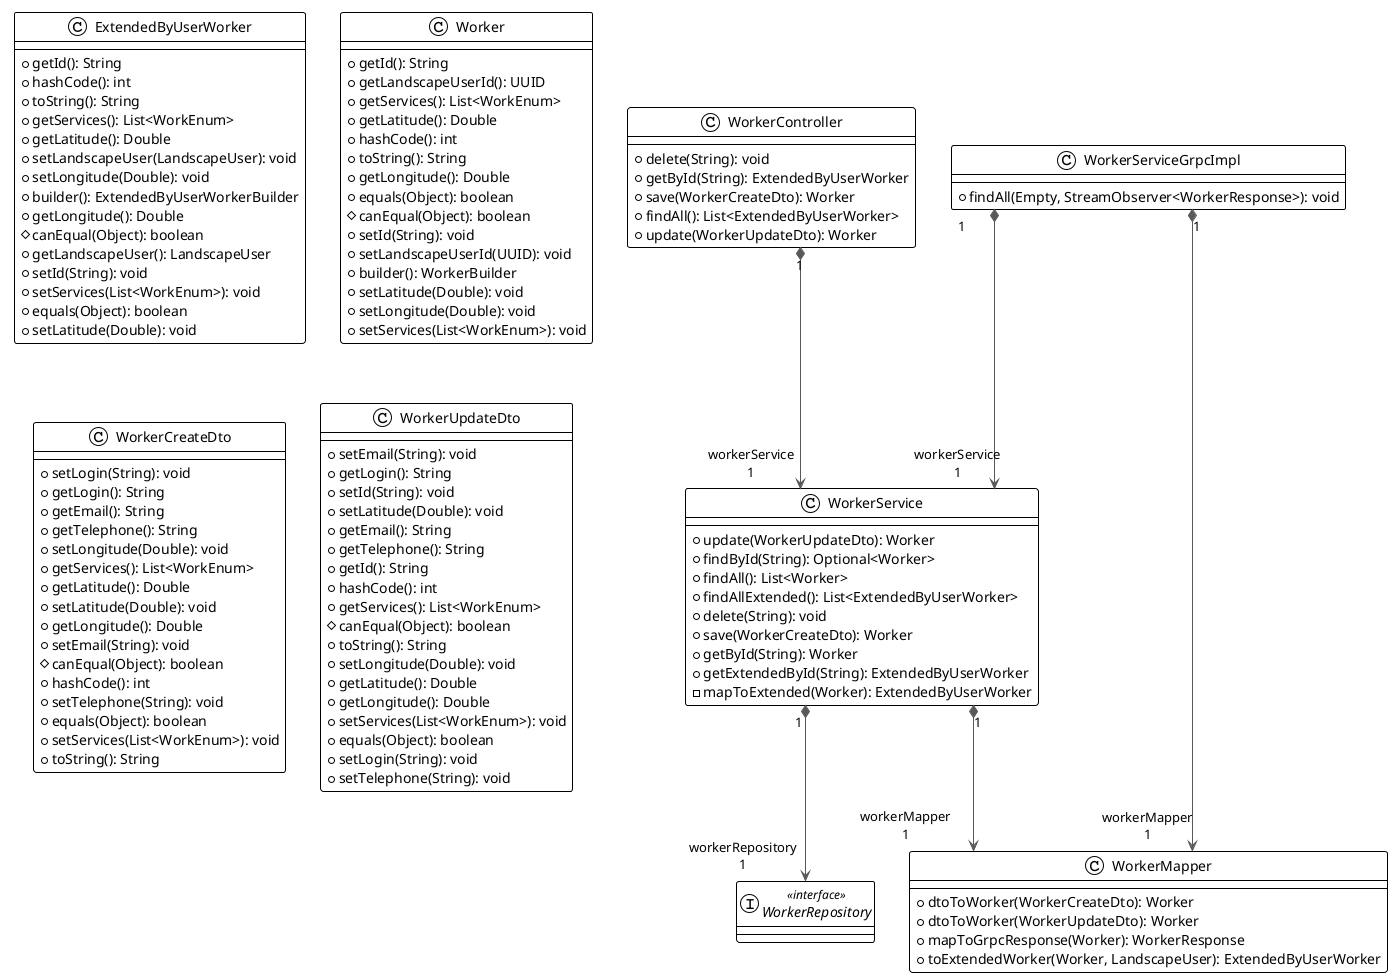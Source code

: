 @startuml

!theme plain
top to bottom direction
skinparam linetype ortho

class ExtendedByUserWorker {
  + getId(): String
  + hashCode(): int
  + toString(): String
  + getServices(): List<WorkEnum>
  + getLatitude(): Double
  + setLandscapeUser(LandscapeUser): void
  + setLongitude(Double): void
  + builder(): ExtendedByUserWorkerBuilder
  + getLongitude(): Double
  # canEqual(Object): boolean
  + getLandscapeUser(): LandscapeUser
  + setId(String): void
  + setServices(List<WorkEnum>): void
  + equals(Object): boolean
  + setLatitude(Double): void
}
class Worker {
  + getId(): String
  + getLandscapeUserId(): UUID
  + getServices(): List<WorkEnum>
  + getLatitude(): Double
  + hashCode(): int
  + toString(): String
  + getLongitude(): Double
  + equals(Object): boolean
  # canEqual(Object): boolean
  + setId(String): void
  + setLandscapeUserId(UUID): void
  + builder(): WorkerBuilder
  + setLatitude(Double): void
  + setLongitude(Double): void
  + setServices(List<WorkEnum>): void
}
class WorkerController {
  + delete(String): void
  + getById(String): ExtendedByUserWorker
  + save(WorkerCreateDto): Worker
  + findAll(): List<ExtendedByUserWorker>
  + update(WorkerUpdateDto): Worker
}
class WorkerCreateDto {
  + setLogin(String): void
  + getLogin(): String
  + getEmail(): String
  + getTelephone(): String
  + setLongitude(Double): void
  + getServices(): List<WorkEnum>
  + getLatitude(): Double
  + setLatitude(Double): void
  + getLongitude(): Double
  + setEmail(String): void
  # canEqual(Object): boolean
  + hashCode(): int
  + setTelephone(String): void
  + equals(Object): boolean
  + setServices(List<WorkEnum>): void
  + toString(): String
}
class WorkerMapper {
  + dtoToWorker(WorkerCreateDto): Worker
  + dtoToWorker(WorkerUpdateDto): Worker
  + mapToGrpcResponse(Worker): WorkerResponse
  + toExtendedWorker(Worker, LandscapeUser): ExtendedByUserWorker
}
interface WorkerRepository << interface >>
class WorkerService {
  + update(WorkerUpdateDto): Worker
  + findById(String): Optional<Worker>
  + findAll(): List<Worker>
  + findAllExtended(): List<ExtendedByUserWorker>
  + delete(String): void
  + save(WorkerCreateDto): Worker
  + getById(String): Worker
  + getExtendedById(String): ExtendedByUserWorker
  - mapToExtended(Worker): ExtendedByUserWorker
}
class WorkerServiceGrpcImpl {
  + findAll(Empty, StreamObserver<WorkerResponse>): void
}
class WorkerUpdateDto {
  + setEmail(String): void
  + getLogin(): String
  + setId(String): void
  + setLatitude(Double): void
  + getEmail(): String
  + getTelephone(): String
  + getId(): String
  + hashCode(): int
  + getServices(): List<WorkEnum>
  # canEqual(Object): boolean
  + toString(): String
  + setLongitude(Double): void
  + getLatitude(): Double
  + getLongitude(): Double
  + setServices(List<WorkEnum>): void
  + equals(Object): boolean
  + setLogin(String): void
  + setTelephone(String): void
}

WorkerController      "1" *-[#595959,plain]-> "workerService\n1" WorkerService         
WorkerService         "1" *-[#595959,plain]-> "workerMapper\n1" WorkerMapper          
WorkerService         "1" *-[#595959,plain]-> "workerRepository\n1" WorkerRepository      
WorkerServiceGrpcImpl "1" *-[#595959,plain]-> "workerMapper\n1" WorkerMapper          
WorkerServiceGrpcImpl "1" *-[#595959,plain]-> "workerService\n1" WorkerService         
@enduml
